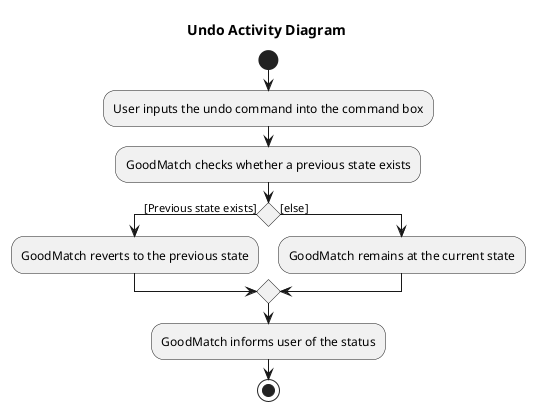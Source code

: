 @startuml
title Undo Activity Diagram

start
:User inputs the undo command into the command box;
:GoodMatch checks whether a previous state exists;
if () then ([Previous state exists])
  :GoodMatch reverts to the previous state;
else ([else])
  :GoodMatch remains at the current state;
endif
:GoodMatch informs user of the status;
stop
@enduml
